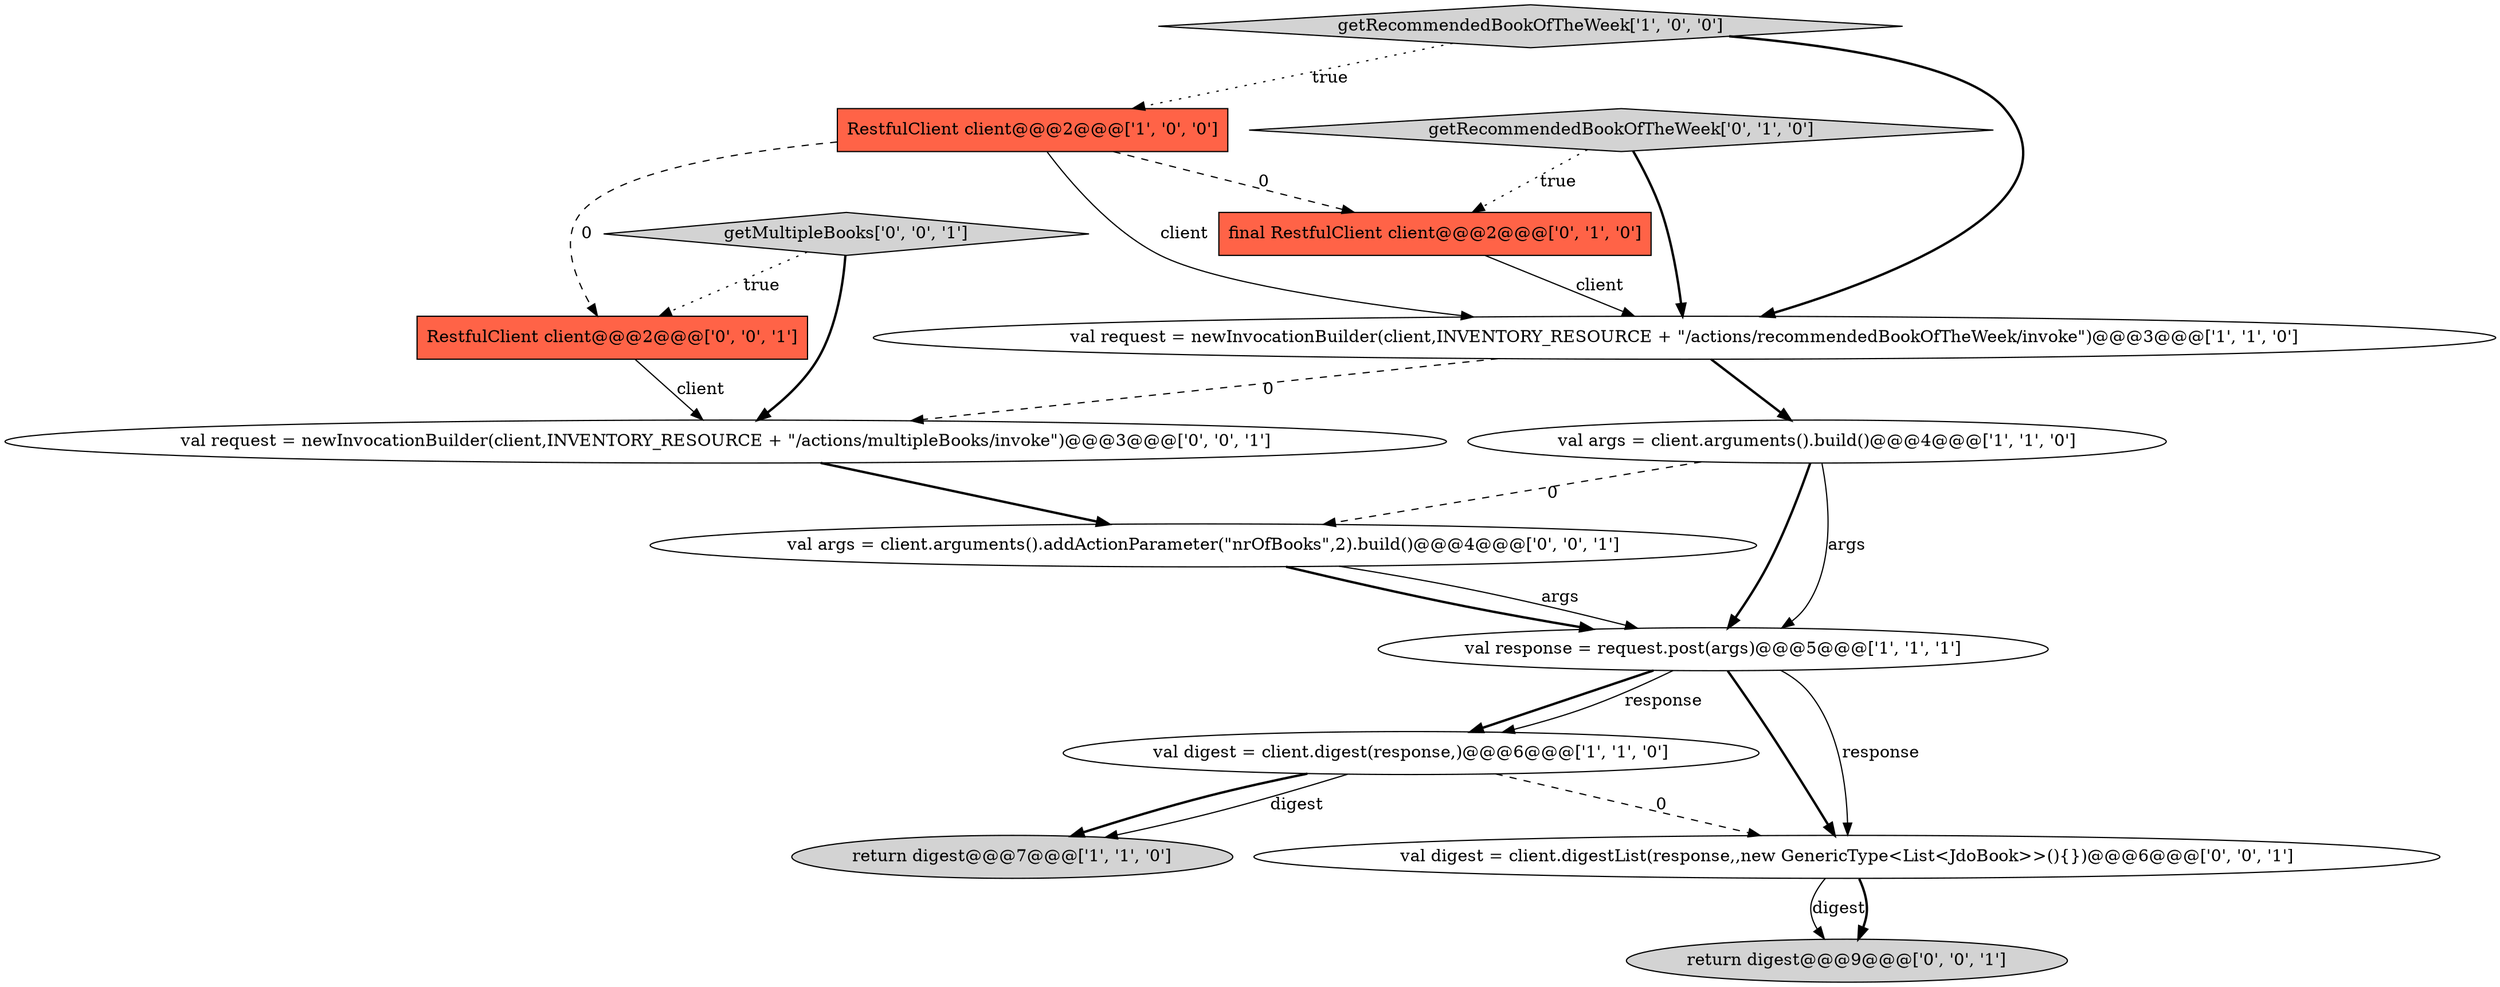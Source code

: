 digraph {
8 [style = filled, label = "getRecommendedBookOfTheWeek['0', '1', '0']", fillcolor = lightgray, shape = diamond image = "AAA0AAABBB2BBB"];
0 [style = filled, label = "val args = client.arguments().build()@@@4@@@['1', '1', '0']", fillcolor = white, shape = ellipse image = "AAA0AAABBB1BBB"];
4 [style = filled, label = "val digest = client.digest(response,)@@@6@@@['1', '1', '0']", fillcolor = white, shape = ellipse image = "AAA0AAABBB1BBB"];
5 [style = filled, label = "return digest@@@7@@@['1', '1', '0']", fillcolor = lightgray, shape = ellipse image = "AAA0AAABBB1BBB"];
10 [style = filled, label = "RestfulClient client@@@2@@@['0', '0', '1']", fillcolor = tomato, shape = box image = "AAA0AAABBB3BBB"];
7 [style = filled, label = "final RestfulClient client@@@2@@@['0', '1', '0']", fillcolor = tomato, shape = box image = "AAA1AAABBB2BBB"];
13 [style = filled, label = "getMultipleBooks['0', '0', '1']", fillcolor = lightgray, shape = diamond image = "AAA0AAABBB3BBB"];
14 [style = filled, label = "val request = newInvocationBuilder(client,INVENTORY_RESOURCE + \"/actions/multipleBooks/invoke\")@@@3@@@['0', '0', '1']", fillcolor = white, shape = ellipse image = "AAA0AAABBB3BBB"];
2 [style = filled, label = "getRecommendedBookOfTheWeek['1', '0', '0']", fillcolor = lightgray, shape = diamond image = "AAA0AAABBB1BBB"];
3 [style = filled, label = "val request = newInvocationBuilder(client,INVENTORY_RESOURCE + \"/actions/recommendedBookOfTheWeek/invoke\")@@@3@@@['1', '1', '0']", fillcolor = white, shape = ellipse image = "AAA0AAABBB1BBB"];
11 [style = filled, label = "return digest@@@9@@@['0', '0', '1']", fillcolor = lightgray, shape = ellipse image = "AAA0AAABBB3BBB"];
6 [style = filled, label = "RestfulClient client@@@2@@@['1', '0', '0']", fillcolor = tomato, shape = box image = "AAA1AAABBB1BBB"];
1 [style = filled, label = "val response = request.post(args)@@@5@@@['1', '1', '1']", fillcolor = white, shape = ellipse image = "AAA0AAABBB1BBB"];
9 [style = filled, label = "val args = client.arguments().addActionParameter(\"nrOfBooks\",2).build()@@@4@@@['0', '0', '1']", fillcolor = white, shape = ellipse image = "AAA0AAABBB3BBB"];
12 [style = filled, label = "val digest = client.digestList(response,,new GenericType<List<JdoBook>>(){})@@@6@@@['0', '0', '1']", fillcolor = white, shape = ellipse image = "AAA0AAABBB3BBB"];
12->11 [style = solid, label="digest"];
1->4 [style = bold, label=""];
9->1 [style = solid, label="args"];
7->3 [style = solid, label="client"];
6->7 [style = dashed, label="0"];
2->3 [style = bold, label=""];
8->3 [style = bold, label=""];
12->11 [style = bold, label=""];
0->1 [style = solid, label="args"];
8->7 [style = dotted, label="true"];
10->14 [style = solid, label="client"];
13->10 [style = dotted, label="true"];
1->4 [style = solid, label="response"];
3->0 [style = bold, label=""];
4->12 [style = dashed, label="0"];
6->10 [style = dashed, label="0"];
1->12 [style = solid, label="response"];
2->6 [style = dotted, label="true"];
0->1 [style = bold, label=""];
4->5 [style = solid, label="digest"];
6->3 [style = solid, label="client"];
1->12 [style = bold, label=""];
14->9 [style = bold, label=""];
0->9 [style = dashed, label="0"];
3->14 [style = dashed, label="0"];
9->1 [style = bold, label=""];
4->5 [style = bold, label=""];
13->14 [style = bold, label=""];
}

